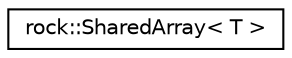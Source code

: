 digraph "类继承关系图"
{
 // LATEX_PDF_SIZE
  edge [fontname="Helvetica",fontsize="10",labelfontname="Helvetica",labelfontsize="10"];
  node [fontname="Helvetica",fontsize="10",shape=record];
  rankdir="LR";
  Node0 [label="rock::SharedArray\< T \>",height=0.2,width=0.4,color="black", fillcolor="white", style="filled",URL="$classrock_1_1SharedArray.html",tooltip=" "];
}
